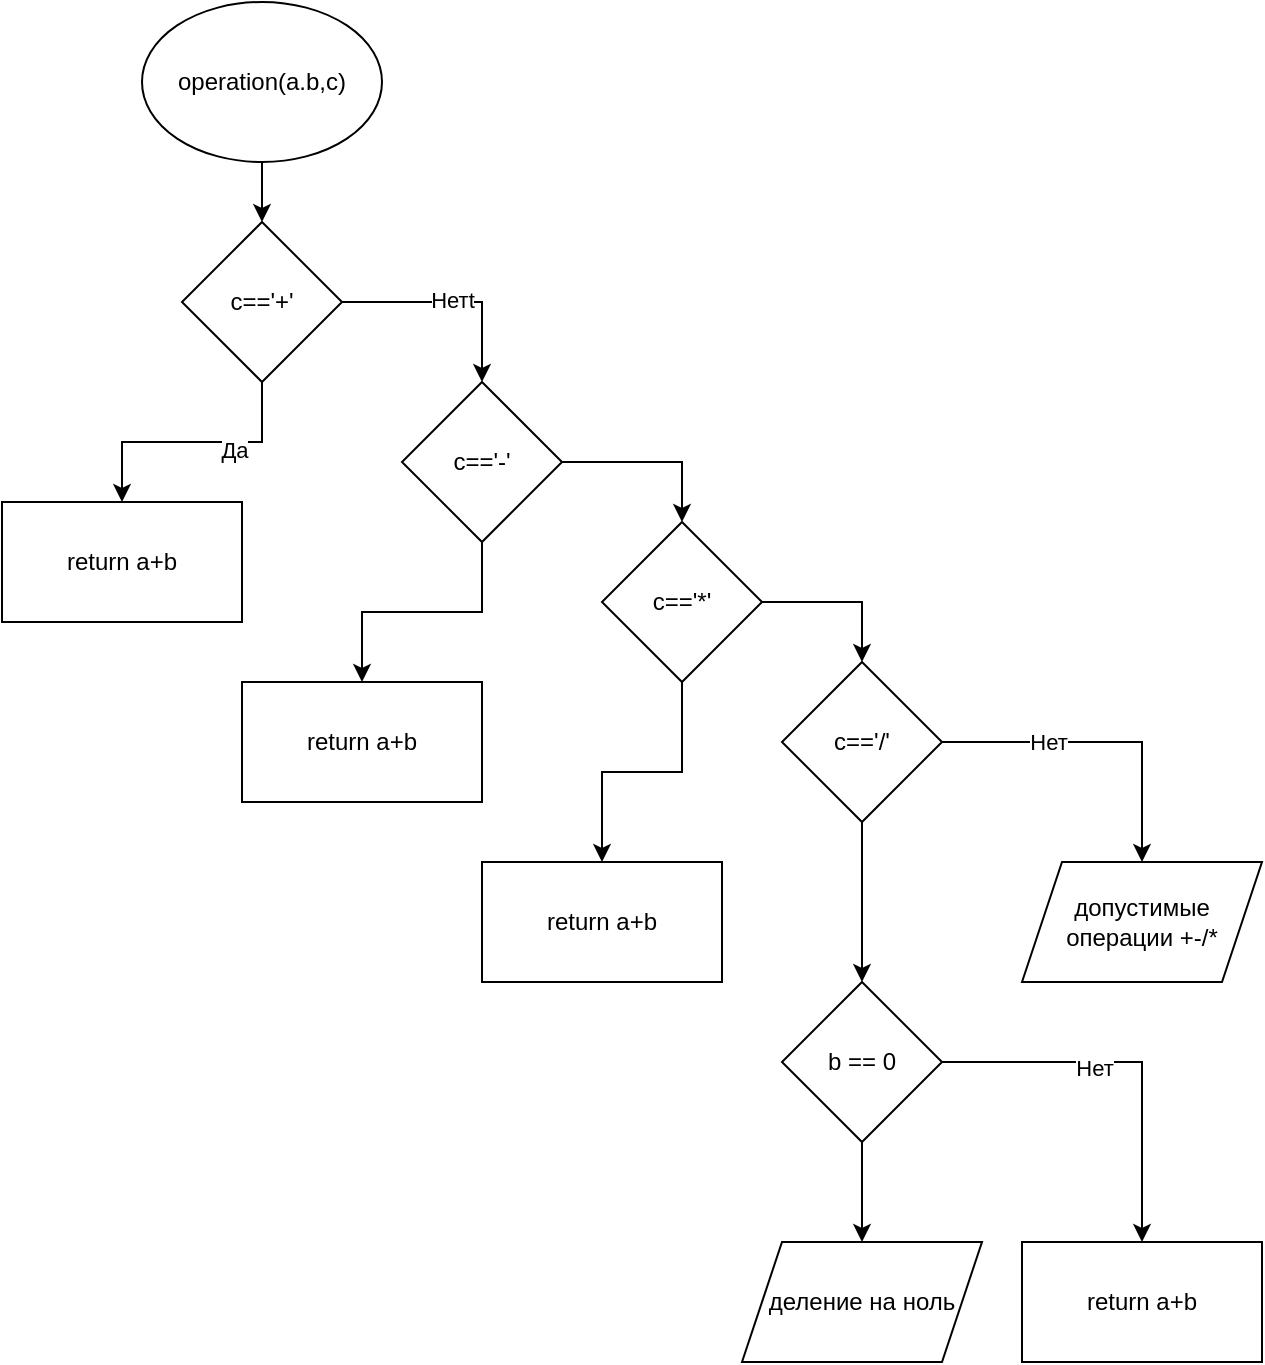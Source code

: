 <mxfile version="13.7.7" type="github">
  <diagram id="QiUV2goRBN8TWBWsk0Rf" name="Page-1">
    <mxGraphModel dx="1238" dy="551" grid="1" gridSize="10" guides="1" tooltips="1" connect="1" arrows="1" fold="1" page="1" pageScale="1" pageWidth="827" pageHeight="1169" math="0" shadow="0">
      <root>
        <mxCell id="0" />
        <mxCell id="1" parent="0" />
        <mxCell id="7AR-TBD1_FxG_yaQ8DCq-29" style="edgeStyle=orthogonalEdgeStyle;rounded=0;orthogonalLoop=1;jettySize=auto;html=1;exitX=0.5;exitY=1;exitDx=0;exitDy=0;entryX=0.5;entryY=0;entryDx=0;entryDy=0;" edge="1" parent="1" source="7AR-TBD1_FxG_yaQ8DCq-2" target="7AR-TBD1_FxG_yaQ8DCq-3">
          <mxGeometry relative="1" as="geometry" />
        </mxCell>
        <mxCell id="7AR-TBD1_FxG_yaQ8DCq-2" value="operation(a.b,c)" style="ellipse;whiteSpace=wrap;html=1;" vertex="1" parent="1">
          <mxGeometry x="210" y="50" width="120" height="80" as="geometry" />
        </mxCell>
        <mxCell id="7AR-TBD1_FxG_yaQ8DCq-12" style="edgeStyle=orthogonalEdgeStyle;rounded=0;orthogonalLoop=1;jettySize=auto;html=1;exitX=1;exitY=0.5;exitDx=0;exitDy=0;entryX=0.5;entryY=0;entryDx=0;entryDy=0;" edge="1" parent="1" source="7AR-TBD1_FxG_yaQ8DCq-3" target="7AR-TBD1_FxG_yaQ8DCq-4">
          <mxGeometry relative="1" as="geometry" />
        </mxCell>
        <mxCell id="7AR-TBD1_FxG_yaQ8DCq-13" value="Нетt" style="edgeLabel;html=1;align=center;verticalAlign=middle;resizable=0;points=[];" vertex="1" connectable="0" parent="7AR-TBD1_FxG_yaQ8DCq-12">
          <mxGeometry x="-0.007" y="1" relative="1" as="geometry">
            <mxPoint as="offset" />
          </mxGeometry>
        </mxCell>
        <mxCell id="7AR-TBD1_FxG_yaQ8DCq-14" style="edgeStyle=orthogonalEdgeStyle;rounded=0;orthogonalLoop=1;jettySize=auto;html=1;exitX=0.5;exitY=1;exitDx=0;exitDy=0;entryX=0.5;entryY=0;entryDx=0;entryDy=0;" edge="1" parent="1" source="7AR-TBD1_FxG_yaQ8DCq-3" target="7AR-TBD1_FxG_yaQ8DCq-8">
          <mxGeometry relative="1" as="geometry" />
        </mxCell>
        <mxCell id="7AR-TBD1_FxG_yaQ8DCq-37" value="Да" style="edgeLabel;html=1;align=center;verticalAlign=middle;resizable=0;points=[];" vertex="1" connectable="0" parent="7AR-TBD1_FxG_yaQ8DCq-14">
          <mxGeometry x="-0.538" y="-15" relative="1" as="geometry">
            <mxPoint x="-14" y="19" as="offset" />
          </mxGeometry>
        </mxCell>
        <mxCell id="7AR-TBD1_FxG_yaQ8DCq-3" value="c==&#39;+&#39;" style="rhombus;whiteSpace=wrap;html=1;" vertex="1" parent="1">
          <mxGeometry x="230" y="160" width="80" height="80" as="geometry" />
        </mxCell>
        <mxCell id="7AR-TBD1_FxG_yaQ8DCq-16" style="edgeStyle=orthogonalEdgeStyle;rounded=0;orthogonalLoop=1;jettySize=auto;html=1;exitX=0.5;exitY=1;exitDx=0;exitDy=0;" edge="1" parent="1" source="7AR-TBD1_FxG_yaQ8DCq-4" target="7AR-TBD1_FxG_yaQ8DCq-9">
          <mxGeometry relative="1" as="geometry" />
        </mxCell>
        <mxCell id="7AR-TBD1_FxG_yaQ8DCq-17" style="edgeStyle=orthogonalEdgeStyle;rounded=0;orthogonalLoop=1;jettySize=auto;html=1;exitX=1;exitY=0.5;exitDx=0;exitDy=0;entryX=0.5;entryY=0;entryDx=0;entryDy=0;" edge="1" parent="1" source="7AR-TBD1_FxG_yaQ8DCq-4" target="7AR-TBD1_FxG_yaQ8DCq-5">
          <mxGeometry relative="1" as="geometry" />
        </mxCell>
        <mxCell id="7AR-TBD1_FxG_yaQ8DCq-4" value="c==&#39;-&#39;" style="rhombus;whiteSpace=wrap;html=1;" vertex="1" parent="1">
          <mxGeometry x="340" y="240" width="80" height="80" as="geometry" />
        </mxCell>
        <mxCell id="7AR-TBD1_FxG_yaQ8DCq-18" style="edgeStyle=orthogonalEdgeStyle;rounded=0;orthogonalLoop=1;jettySize=auto;html=1;exitX=0.5;exitY=1;exitDx=0;exitDy=0;" edge="1" parent="1" source="7AR-TBD1_FxG_yaQ8DCq-5" target="7AR-TBD1_FxG_yaQ8DCq-10">
          <mxGeometry relative="1" as="geometry" />
        </mxCell>
        <mxCell id="7AR-TBD1_FxG_yaQ8DCq-19" style="edgeStyle=orthogonalEdgeStyle;rounded=0;orthogonalLoop=1;jettySize=auto;html=1;exitX=1;exitY=0.5;exitDx=0;exitDy=0;entryX=0.5;entryY=0;entryDx=0;entryDy=0;" edge="1" parent="1" source="7AR-TBD1_FxG_yaQ8DCq-5" target="7AR-TBD1_FxG_yaQ8DCq-6">
          <mxGeometry relative="1" as="geometry" />
        </mxCell>
        <mxCell id="7AR-TBD1_FxG_yaQ8DCq-5" value="c==&#39;*&#39;" style="rhombus;whiteSpace=wrap;html=1;" vertex="1" parent="1">
          <mxGeometry x="440" y="310" width="80" height="80" as="geometry" />
        </mxCell>
        <mxCell id="7AR-TBD1_FxG_yaQ8DCq-25" style="edgeStyle=orthogonalEdgeStyle;rounded=0;orthogonalLoop=1;jettySize=auto;html=1;exitX=0.5;exitY=1;exitDx=0;exitDy=0;entryX=0.5;entryY=0;entryDx=0;entryDy=0;" edge="1" parent="1" source="7AR-TBD1_FxG_yaQ8DCq-6" target="7AR-TBD1_FxG_yaQ8DCq-7">
          <mxGeometry relative="1" as="geometry" />
        </mxCell>
        <mxCell id="7AR-TBD1_FxG_yaQ8DCq-30" style="edgeStyle=orthogonalEdgeStyle;rounded=0;orthogonalLoop=1;jettySize=auto;html=1;exitX=1;exitY=0.5;exitDx=0;exitDy=0;" edge="1" parent="1" source="7AR-TBD1_FxG_yaQ8DCq-6" target="7AR-TBD1_FxG_yaQ8DCq-28">
          <mxGeometry relative="1" as="geometry">
            <Array as="points">
              <mxPoint x="630" y="420" />
              <mxPoint x="630" y="420" />
            </Array>
          </mxGeometry>
        </mxCell>
        <mxCell id="7AR-TBD1_FxG_yaQ8DCq-31" value="Нет" style="edgeLabel;html=1;align=center;verticalAlign=middle;resizable=0;points=[];" vertex="1" connectable="0" parent="7AR-TBD1_FxG_yaQ8DCq-30">
          <mxGeometry x="-0.336" relative="1" as="geometry">
            <mxPoint as="offset" />
          </mxGeometry>
        </mxCell>
        <mxCell id="7AR-TBD1_FxG_yaQ8DCq-6" value="c==&#39;/&#39;" style="rhombus;whiteSpace=wrap;html=1;" vertex="1" parent="1">
          <mxGeometry x="530" y="380" width="80" height="80" as="geometry" />
        </mxCell>
        <mxCell id="7AR-TBD1_FxG_yaQ8DCq-34" style="edgeStyle=orthogonalEdgeStyle;rounded=0;orthogonalLoop=1;jettySize=auto;html=1;exitX=1;exitY=0.5;exitDx=0;exitDy=0;" edge="1" parent="1" source="7AR-TBD1_FxG_yaQ8DCq-7" target="7AR-TBD1_FxG_yaQ8DCq-11">
          <mxGeometry relative="1" as="geometry" />
        </mxCell>
        <mxCell id="7AR-TBD1_FxG_yaQ8DCq-36" value="Нет" style="edgeLabel;html=1;align=center;verticalAlign=middle;resizable=0;points=[];" vertex="1" connectable="0" parent="7AR-TBD1_FxG_yaQ8DCq-34">
          <mxGeometry x="-0.204" y="-3" relative="1" as="geometry">
            <mxPoint as="offset" />
          </mxGeometry>
        </mxCell>
        <mxCell id="7AR-TBD1_FxG_yaQ8DCq-35" style="edgeStyle=orthogonalEdgeStyle;rounded=0;orthogonalLoop=1;jettySize=auto;html=1;exitX=0.5;exitY=1;exitDx=0;exitDy=0;" edge="1" parent="1" source="7AR-TBD1_FxG_yaQ8DCq-7" target="7AR-TBD1_FxG_yaQ8DCq-15">
          <mxGeometry relative="1" as="geometry" />
        </mxCell>
        <mxCell id="7AR-TBD1_FxG_yaQ8DCq-7" value="b == 0" style="rhombus;whiteSpace=wrap;html=1;" vertex="1" parent="1">
          <mxGeometry x="530" y="540" width="80" height="80" as="geometry" />
        </mxCell>
        <mxCell id="7AR-TBD1_FxG_yaQ8DCq-8" value="return a+b" style="rounded=0;whiteSpace=wrap;html=1;" vertex="1" parent="1">
          <mxGeometry x="140" y="300" width="120" height="60" as="geometry" />
        </mxCell>
        <mxCell id="7AR-TBD1_FxG_yaQ8DCq-9" value="&lt;span&gt;return a+b&lt;/span&gt;" style="rounded=0;whiteSpace=wrap;html=1;" vertex="1" parent="1">
          <mxGeometry x="260" y="390" width="120" height="60" as="geometry" />
        </mxCell>
        <mxCell id="7AR-TBD1_FxG_yaQ8DCq-10" value="&lt;span&gt;return a+b&lt;/span&gt;" style="rounded=0;whiteSpace=wrap;html=1;" vertex="1" parent="1">
          <mxGeometry x="380" y="480" width="120" height="60" as="geometry" />
        </mxCell>
        <mxCell id="7AR-TBD1_FxG_yaQ8DCq-11" value="&lt;span&gt;return a+b&lt;/span&gt;" style="rounded=0;whiteSpace=wrap;html=1;" vertex="1" parent="1">
          <mxGeometry x="650" y="670" width="120" height="60" as="geometry" />
        </mxCell>
        <mxCell id="7AR-TBD1_FxG_yaQ8DCq-15" value="деление на ноль" style="shape=parallelogram;perimeter=parallelogramPerimeter;whiteSpace=wrap;html=1;fixedSize=1;" vertex="1" parent="1">
          <mxGeometry x="510" y="670" width="120" height="60" as="geometry" />
        </mxCell>
        <mxCell id="7AR-TBD1_FxG_yaQ8DCq-28" value="допустимые операции +-/*" style="shape=parallelogram;perimeter=parallelogramPerimeter;whiteSpace=wrap;html=1;fixedSize=1;" vertex="1" parent="1">
          <mxGeometry x="650" y="480" width="120" height="60" as="geometry" />
        </mxCell>
      </root>
    </mxGraphModel>
  </diagram>
</mxfile>
